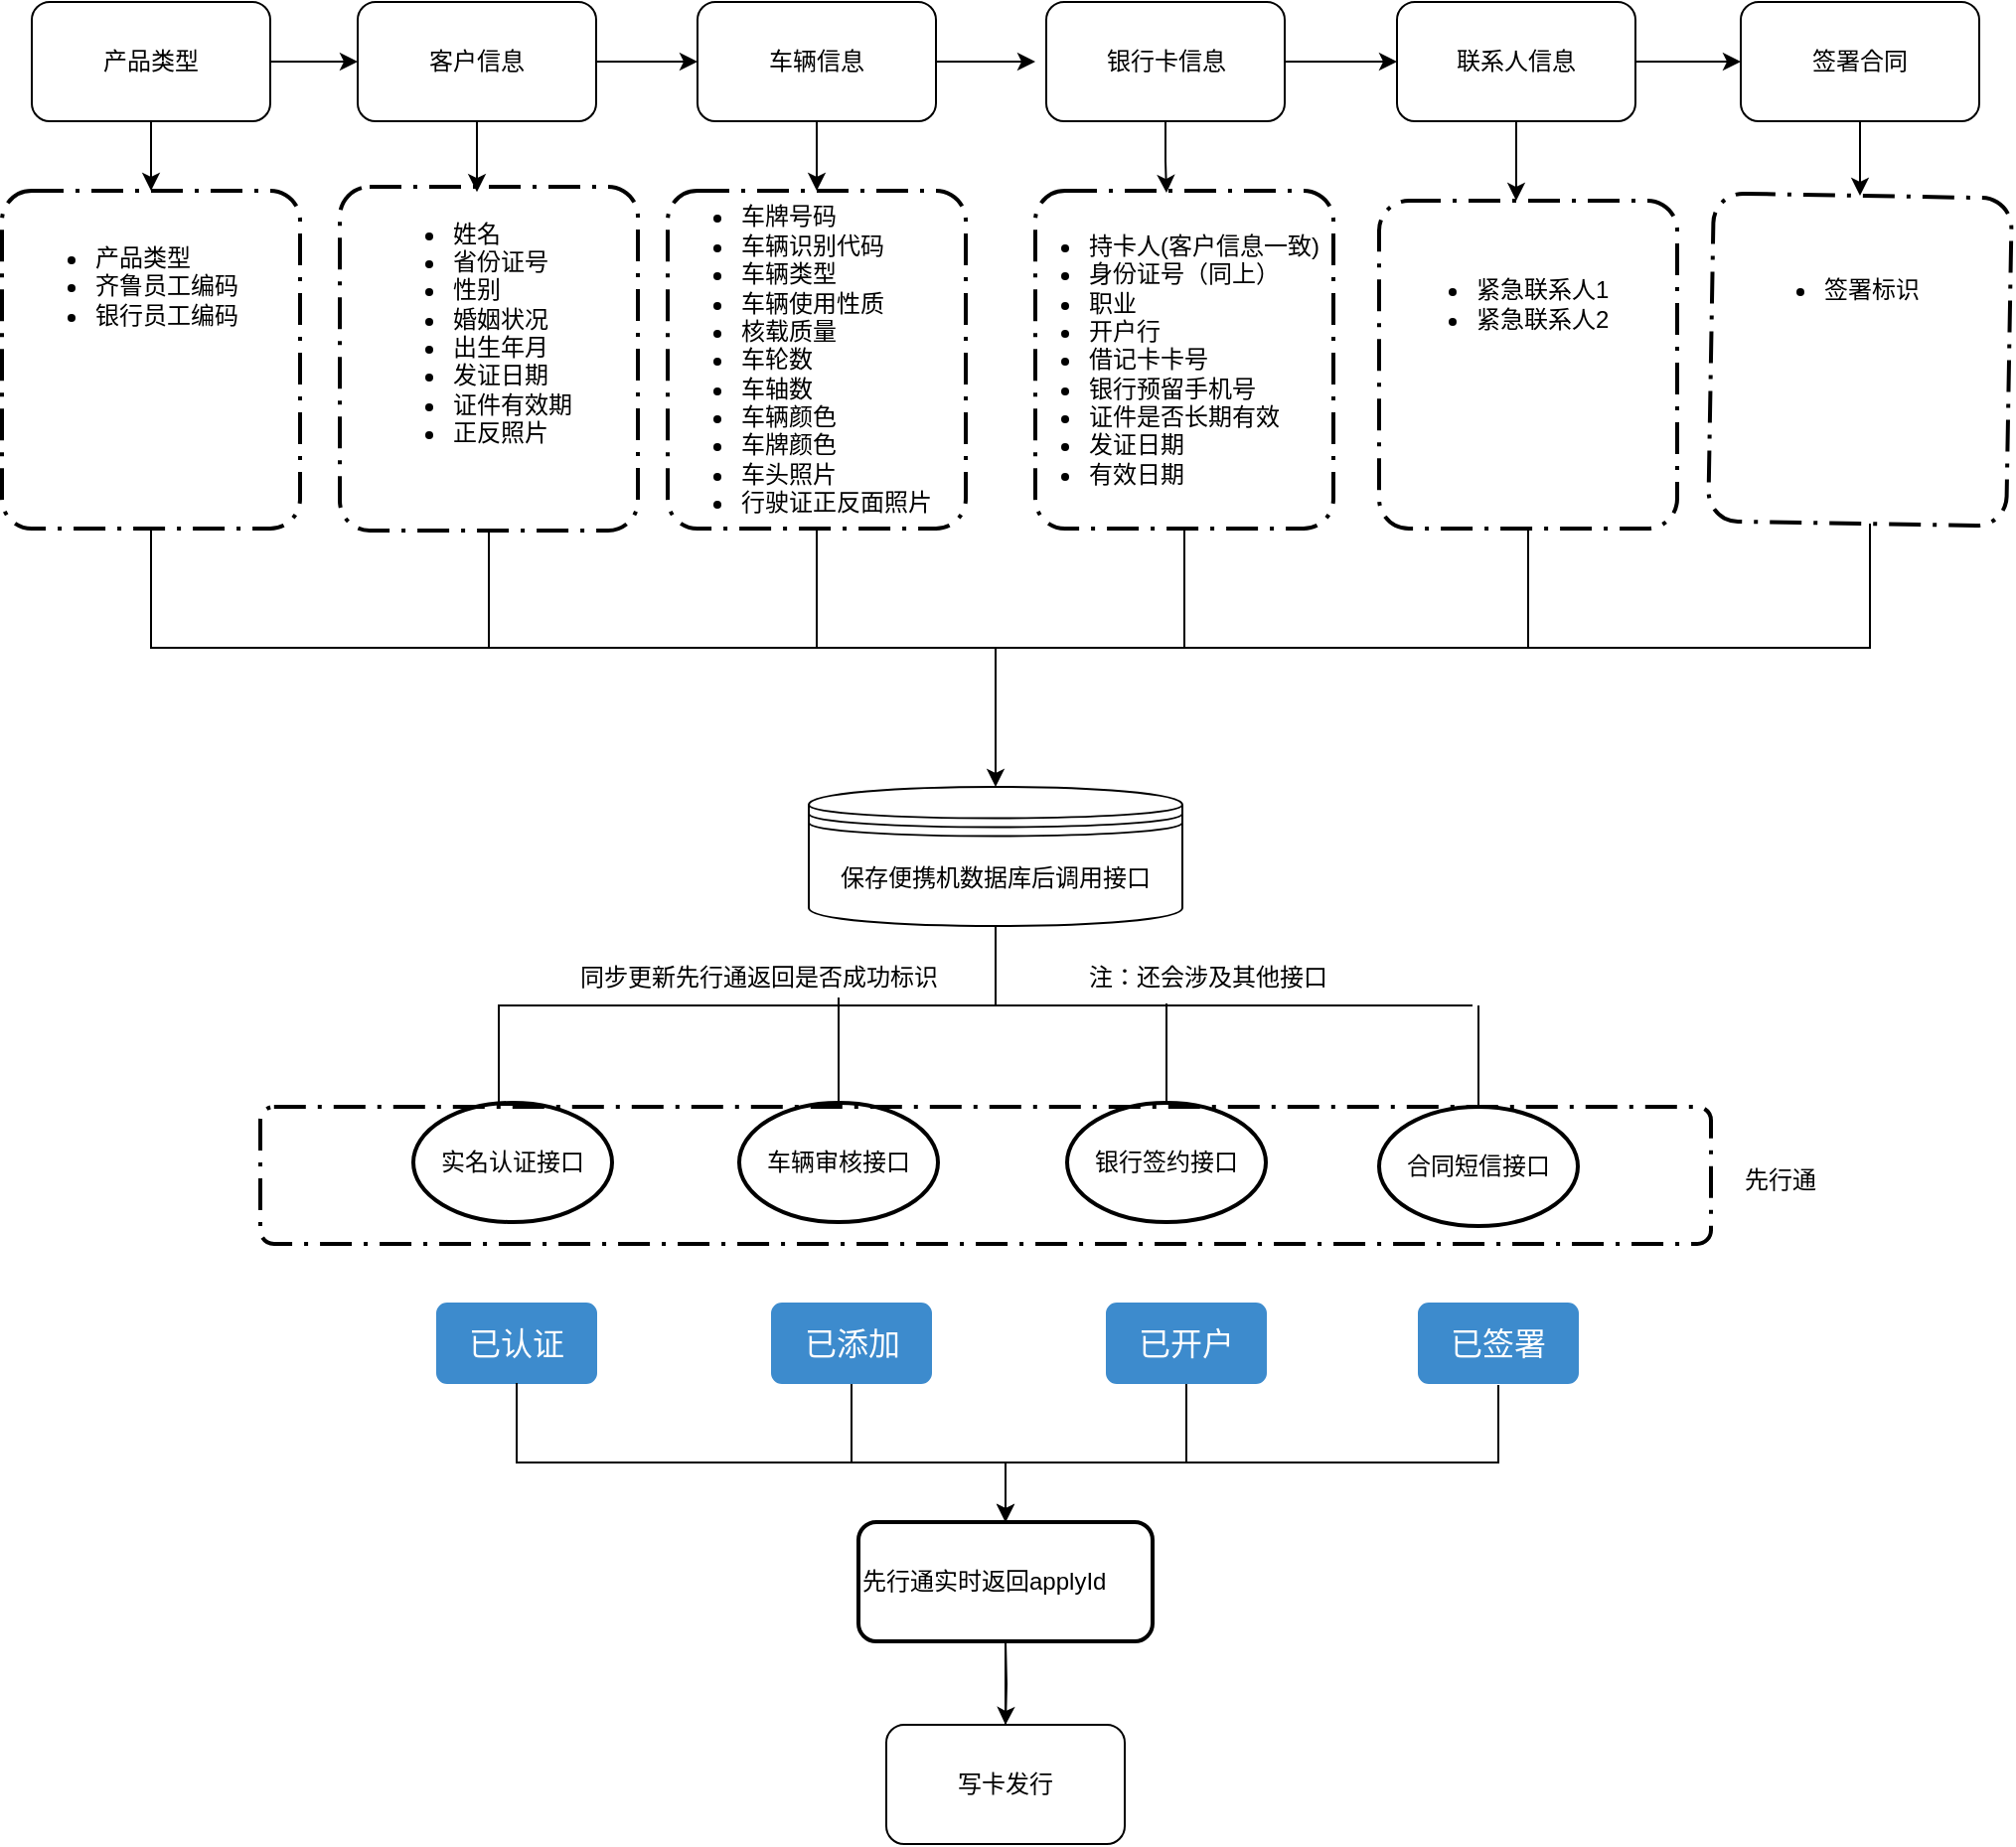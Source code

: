 <mxfile version="12.0.0" type="device" pages="1"><diagram id="1N6lemdDcDbaMCjVV9XI" name="第 1 页"><mxGraphModel dx="1662" dy="856" grid="1" gridSize="10" guides="1" tooltips="1" connect="1" arrows="1" fold="1" page="1" pageScale="1" pageWidth="2339" pageHeight="3300" math="0" shadow="0"><root><mxCell id="0"/><mxCell id="1" parent="0"/><mxCell id="YWE68v3yV9LgZ2iv2R5s-34" style="edgeStyle=orthogonalEdgeStyle;rounded=0;orthogonalLoop=1;jettySize=auto;html=1;entryX=0;entryY=0.5;entryDx=0;entryDy=0;" parent="1" source="YWE68v3yV9LgZ2iv2R5s-2" target="YWE68v3yV9LgZ2iv2R5s-5" edge="1"><mxGeometry relative="1" as="geometry"/></mxCell><mxCell id="YWE68v3yV9LgZ2iv2R5s-39" style="edgeStyle=orthogonalEdgeStyle;rounded=0;orthogonalLoop=1;jettySize=auto;html=1;entryX=0.46;entryY=0.015;entryDx=0;entryDy=0;entryPerimeter=0;" parent="1" source="YWE68v3yV9LgZ2iv2R5s-2" target="YWE68v3yV9LgZ2iv2R5s-26" edge="1"><mxGeometry relative="1" as="geometry"/></mxCell><mxCell id="YWE68v3yV9LgZ2iv2R5s-2" value="客户信息" style="rounded=1;whiteSpace=wrap;html=1;" parent="1" vertex="1"><mxGeometry x="429" y="95" width="120" height="60" as="geometry"/></mxCell><mxCell id="YWE68v3yV9LgZ2iv2R5s-33" style="edgeStyle=orthogonalEdgeStyle;rounded=0;orthogonalLoop=1;jettySize=auto;html=1;entryX=0;entryY=0.5;entryDx=0;entryDy=0;" parent="1" source="YWE68v3yV9LgZ2iv2R5s-4" target="YWE68v3yV9LgZ2iv2R5s-2" edge="1"><mxGeometry relative="1" as="geometry"/></mxCell><mxCell id="YWE68v3yV9LgZ2iv2R5s-46" style="edgeStyle=orthogonalEdgeStyle;rounded=0;orthogonalLoop=1;jettySize=auto;html=1;entryX=0.5;entryY=0;entryDx=0;entryDy=0;" parent="1" source="YWE68v3yV9LgZ2iv2R5s-4" target="YWE68v3yV9LgZ2iv2R5s-27" edge="1"><mxGeometry relative="1" as="geometry"/></mxCell><mxCell id="YWE68v3yV9LgZ2iv2R5s-4" value="产品类型" style="rounded=1;whiteSpace=wrap;html=1;" parent="1" vertex="1"><mxGeometry x="265" y="95" width="120" height="60" as="geometry"/></mxCell><mxCell id="YWE68v3yV9LgZ2iv2R5s-35" style="edgeStyle=orthogonalEdgeStyle;rounded=0;orthogonalLoop=1;jettySize=auto;html=1;" parent="1" source="YWE68v3yV9LgZ2iv2R5s-5" edge="1"><mxGeometry relative="1" as="geometry"><mxPoint x="770" y="125" as="targetPoint"/></mxGeometry></mxCell><mxCell id="YWE68v3yV9LgZ2iv2R5s-41" style="edgeStyle=orthogonalEdgeStyle;rounded=0;orthogonalLoop=1;jettySize=auto;html=1;entryX=0.5;entryY=0;entryDx=0;entryDy=0;" parent="1" source="YWE68v3yV9LgZ2iv2R5s-5" target="YWE68v3yV9LgZ2iv2R5s-25" edge="1"><mxGeometry relative="1" as="geometry"/></mxCell><mxCell id="YWE68v3yV9LgZ2iv2R5s-5" value="车辆信息" style="rounded=1;whiteSpace=wrap;html=1;" parent="1" vertex="1"><mxGeometry x="600" y="95" width="120" height="60" as="geometry"/></mxCell><mxCell id="YWE68v3yV9LgZ2iv2R5s-36" style="edgeStyle=orthogonalEdgeStyle;rounded=0;orthogonalLoop=1;jettySize=auto;html=1;entryX=0;entryY=0.5;entryDx=0;entryDy=0;" parent="1" source="YWE68v3yV9LgZ2iv2R5s-6" target="YWE68v3yV9LgZ2iv2R5s-7" edge="1"><mxGeometry relative="1" as="geometry"/></mxCell><mxCell id="YWE68v3yV9LgZ2iv2R5s-42" style="edgeStyle=orthogonalEdgeStyle;rounded=0;orthogonalLoop=1;jettySize=auto;html=1;entryX=0.44;entryY=0.006;entryDx=0;entryDy=0;entryPerimeter=0;" parent="1" source="YWE68v3yV9LgZ2iv2R5s-6" target="YWE68v3yV9LgZ2iv2R5s-24" edge="1"><mxGeometry relative="1" as="geometry"/></mxCell><mxCell id="YWE68v3yV9LgZ2iv2R5s-6" value="银行卡信息" style="rounded=1;whiteSpace=wrap;html=1;" parent="1" vertex="1"><mxGeometry x="775.5" y="95" width="120" height="60" as="geometry"/></mxCell><mxCell id="YWE68v3yV9LgZ2iv2R5s-44" style="edgeStyle=orthogonalEdgeStyle;rounded=0;orthogonalLoop=1;jettySize=auto;html=1;entryX=0.46;entryY=0;entryDx=0;entryDy=0;entryPerimeter=0;" parent="1" source="YWE68v3yV9LgZ2iv2R5s-7" target="YWE68v3yV9LgZ2iv2R5s-28" edge="1"><mxGeometry relative="1" as="geometry"/></mxCell><mxCell id="YWE68v3yV9LgZ2iv2R5s-77" style="edgeStyle=orthogonalEdgeStyle;rounded=0;orthogonalLoop=1;jettySize=auto;html=1;startArrow=classic;startFill=1;endArrow=none;endFill=0;exitX=0;exitY=0.5;exitDx=0;exitDy=0;" parent="1" source="YWE68v3yV9LgZ2iv2R5s-76" target="YWE68v3yV9LgZ2iv2R5s-7" edge="1"><mxGeometry relative="1" as="geometry"/></mxCell><mxCell id="YWE68v3yV9LgZ2iv2R5s-7" value="联系人信息" style="rounded=1;whiteSpace=wrap;html=1;" parent="1" vertex="1"><mxGeometry x="952" y="95" width="120" height="60" as="geometry"/></mxCell><mxCell id="YWE68v3yV9LgZ2iv2R5s-11" value="&lt;ul&gt;&lt;li&gt;姓名&lt;/li&gt;&lt;li&gt;省份证号&lt;/li&gt;&lt;li&gt;性别&lt;/li&gt;&lt;li&gt;婚姻状况&lt;/li&gt;&lt;li&gt;出生年月&lt;/li&gt;&lt;li&gt;发证日期&lt;/li&gt;&lt;li&gt;证件有效期&lt;/li&gt;&lt;li&gt;正反照片&lt;/li&gt;&lt;/ul&gt;" style="text;strokeColor=none;fillColor=none;html=1;whiteSpace=wrap;verticalAlign=middle;overflow=hidden;" parent="1" vertex="1"><mxGeometry x="435" y="190" width="110" height="130" as="geometry"/></mxCell><mxCell id="YWE68v3yV9LgZ2iv2R5s-12" value="&lt;ul&gt;&lt;li&gt;车牌号码&lt;/li&gt;&lt;li&gt;车辆识别代码&lt;/li&gt;&lt;li&gt;车辆类型&lt;/li&gt;&lt;li&gt;车辆使用性质&lt;/li&gt;&lt;li&gt;核载质量&lt;/li&gt;&lt;li&gt;车轮数&lt;/li&gt;&lt;li&gt;车轴数&lt;/li&gt;&lt;li&gt;车辆颜色&lt;/li&gt;&lt;li&gt;车牌颜色&lt;/li&gt;&lt;li&gt;车头照片&lt;/li&gt;&lt;li&gt;行驶证正反面照片&lt;/li&gt;&lt;/ul&gt;" style="text;strokeColor=none;fillColor=none;html=1;whiteSpace=wrap;verticalAlign=middle;overflow=hidden;" parent="1" vertex="1"><mxGeometry x="580" y="180" width="150" height="190" as="geometry"/></mxCell><mxCell id="YWE68v3yV9LgZ2iv2R5s-13" value="&lt;ul&gt;&lt;li&gt;持卡人(客户信息一致)&lt;/li&gt;&lt;li&gt;身份证号（同上）&lt;/li&gt;&lt;li&gt;职业&lt;/li&gt;&lt;li&gt;开户行&lt;/li&gt;&lt;li&gt;借记卡卡号&lt;/li&gt;&lt;li&gt;银行预留手机号&lt;/li&gt;&lt;li&gt;证件是否长期有效&lt;/li&gt;&lt;li&gt;发证日期&lt;/li&gt;&lt;li&gt;有效日期&lt;/li&gt;&lt;/ul&gt;" style="text;strokeColor=none;fillColor=none;html=1;whiteSpace=wrap;verticalAlign=middle;overflow=hidden;" parent="1" vertex="1"><mxGeometry x="755" y="180" width="165" height="190" as="geometry"/></mxCell><mxCell id="YWE68v3yV9LgZ2iv2R5s-14" value="&lt;div&gt;&lt;br&gt;&lt;/div&gt;&lt;ul&gt;&lt;li&gt;紧急联系人1&lt;/li&gt;&lt;li&gt;紧急联系人2&lt;/li&gt;&lt;/ul&gt;" style="text;strokeColor=none;fillColor=none;html=1;whiteSpace=wrap;verticalAlign=middle;overflow=hidden;" parent="1" vertex="1"><mxGeometry x="950" y="195" width="150" height="90" as="geometry"/></mxCell><mxCell id="YWE68v3yV9LgZ2iv2R5s-15" value="&lt;ul&gt;&lt;li&gt;产品类型&lt;/li&gt;&lt;li&gt;齐鲁员工编码&lt;/li&gt;&lt;li&gt;银行员工编码&lt;/li&gt;&lt;/ul&gt;" style="text;strokeColor=none;fillColor=none;html=1;whiteSpace=wrap;verticalAlign=middle;overflow=hidden;" parent="1" vertex="1"><mxGeometry x="255" y="195" width="125" height="85" as="geometry"/></mxCell><mxCell id="YWE68v3yV9LgZ2iv2R5s-17" value="已认证" style="html=1;shadow=0;dashed=0;shape=mxgraph.bootstrap.rrect;rSize=5;fillColor=#3D8BCD;align=center;strokeColor=#3D8BCD;fontColor=#ffffff;fontSize=16;whiteSpace=wrap;" parent="1" vertex="1"><mxGeometry x="469" y="750" width="80" height="40" as="geometry"/></mxCell><mxCell id="K7AHxVRNhH9S9at8EoLv-3" style="edgeStyle=orthogonalEdgeStyle;rounded=0;orthogonalLoop=1;jettySize=auto;html=1;startArrow=none;startFill=0;endArrow=none;endFill=0;" parent="1" source="YWE68v3yV9LgZ2iv2R5s-18" edge="1"><mxGeometry relative="1" as="geometry"><mxPoint x="677.5" y="830" as="targetPoint"/></mxGeometry></mxCell><mxCell id="YWE68v3yV9LgZ2iv2R5s-18" value="已添加" style="html=1;shadow=0;dashed=0;shape=mxgraph.bootstrap.rrect;rSize=5;fillColor=#3D8BCD;align=center;strokeColor=#3D8BCD;fontColor=#ffffff;fontSize=16;whiteSpace=wrap;" parent="1" vertex="1"><mxGeometry x="637.5" y="750" width="80" height="40" as="geometry"/></mxCell><mxCell id="K7AHxVRNhH9S9at8EoLv-4" style="edgeStyle=orthogonalEdgeStyle;rounded=0;orthogonalLoop=1;jettySize=auto;html=1;startArrow=none;startFill=0;endArrow=none;endFill=0;" parent="1" source="YWE68v3yV9LgZ2iv2R5s-19" edge="1"><mxGeometry relative="1" as="geometry"><mxPoint x="846" y="830" as="targetPoint"/></mxGeometry></mxCell><mxCell id="YWE68v3yV9LgZ2iv2R5s-19" value="已开户" style="html=1;shadow=0;dashed=0;shape=mxgraph.bootstrap.rrect;rSize=5;fillColor=#3D8BCD;align=center;strokeColor=#3D8BCD;fontColor=#ffffff;fontSize=16;whiteSpace=wrap;" parent="1" vertex="1"><mxGeometry x="806" y="750" width="80" height="40" as="geometry"/></mxCell><mxCell id="YWE68v3yV9LgZ2iv2R5s-20" value="已签署" style="html=1;shadow=0;dashed=0;shape=mxgraph.bootstrap.rrect;rSize=5;fillColor=#3D8BCD;align=center;strokeColor=#3D8BCD;fontColor=#ffffff;fontSize=16;whiteSpace=wrap;" parent="1" vertex="1"><mxGeometry x="963" y="750" width="80" height="40" as="geometry"/></mxCell><mxCell id="YWE68v3yV9LgZ2iv2R5s-68" style="edgeStyle=elbowEdgeStyle;orthogonalLoop=1;jettySize=auto;elbow=vertical;html=1;rounded=1;startArrow=none;startFill=0;endArrow=none;endFill=0;" parent="1" source="YWE68v3yV9LgZ2iv2R5s-24" edge="1"><mxGeometry relative="1" as="geometry"><mxPoint x="845" y="420" as="targetPoint"/></mxGeometry></mxCell><mxCell id="YWE68v3yV9LgZ2iv2R5s-24" value="" style="rounded=1;arcSize=10;dashed=1;strokeColor=#000000;fillColor=none;gradientColor=none;dashPattern=8 3 1 3;strokeWidth=2;" parent="1" vertex="1"><mxGeometry x="770" y="190" width="150" height="170" as="geometry"/></mxCell><mxCell id="YWE68v3yV9LgZ2iv2R5s-67" style="edgeStyle=elbowEdgeStyle;orthogonalLoop=1;jettySize=auto;elbow=vertical;html=1;rounded=1;startArrow=none;startFill=0;endArrow=none;endFill=0;" parent="1" target="YWE68v3yV9LgZ2iv2R5s-25" edge="1"><mxGeometry relative="1" as="geometry"><mxPoint x="660" y="420" as="sourcePoint"/></mxGeometry></mxCell><mxCell id="YWE68v3yV9LgZ2iv2R5s-25" value="" style="rounded=1;arcSize=10;dashed=1;strokeColor=#000000;fillColor=none;gradientColor=none;dashPattern=8 3 1 3;strokeWidth=2;" parent="1" vertex="1"><mxGeometry x="585" y="190" width="150" height="170" as="geometry"/></mxCell><mxCell id="YWE68v3yV9LgZ2iv2R5s-66" style="edgeStyle=elbowEdgeStyle;orthogonalLoop=1;jettySize=auto;elbow=vertical;html=1;rounded=1;startArrow=none;startFill=0;endArrow=none;endFill=0;" parent="1" source="YWE68v3yV9LgZ2iv2R5s-26" edge="1"><mxGeometry relative="1" as="geometry"><mxPoint x="495" y="420" as="targetPoint"/></mxGeometry></mxCell><mxCell id="YWE68v3yV9LgZ2iv2R5s-26" value="" style="rounded=1;arcSize=10;dashed=1;strokeColor=#000000;fillColor=none;gradientColor=none;dashPattern=8 3 1 3;strokeWidth=2;" parent="1" vertex="1"><mxGeometry x="420" y="188" width="150" height="173" as="geometry"/></mxCell><mxCell id="YWE68v3yV9LgZ2iv2R5s-63" style="edgeStyle=elbowEdgeStyle;orthogonalLoop=1;jettySize=auto;elbow=vertical;html=1;rounded=0;startArrow=none;startFill=0;endArrow=none;endFill=0;" parent="1" source="YWE68v3yV9LgZ2iv2R5s-27" edge="1"><mxGeometry relative="1" as="geometry"><mxPoint x="1190" y="410" as="targetPoint"/><Array as="points"><mxPoint x="760" y="420"/><mxPoint x="760" y="430"/><mxPoint x="1020" y="440"/><mxPoint x="1050" y="450"/></Array></mxGeometry></mxCell><mxCell id="YWE68v3yV9LgZ2iv2R5s-27" value="" style="rounded=1;arcSize=10;dashed=1;strokeColor=#000000;fillColor=none;gradientColor=none;dashPattern=8 3 1 3;strokeWidth=2;" parent="1" vertex="1"><mxGeometry x="250" y="190" width="150" height="170" as="geometry"/></mxCell><mxCell id="YWE68v3yV9LgZ2iv2R5s-64" style="edgeStyle=elbowEdgeStyle;orthogonalLoop=1;jettySize=auto;elbow=vertical;html=1;rounded=1;startArrow=none;startFill=0;endArrow=none;endFill=0;" parent="1" source="YWE68v3yV9LgZ2iv2R5s-28" edge="1"><mxGeometry relative="1" as="geometry"><mxPoint x="1018" y="420" as="targetPoint"/></mxGeometry></mxCell><mxCell id="YWE68v3yV9LgZ2iv2R5s-28" value="" style="rounded=1;arcSize=10;dashed=1;strokeColor=#000000;fillColor=none;gradientColor=none;dashPattern=8 3 1 3;strokeWidth=2;" parent="1" vertex="1"><mxGeometry x="943" y="195" width="150" height="165" as="geometry"/></mxCell><mxCell id="YWE68v3yV9LgZ2iv2R5s-30" value="实名认证接口" style="strokeWidth=2;html=1;shape=mxgraph.flowchart.start_1;whiteSpace=wrap;" parent="1" vertex="1"><mxGeometry x="457" y="649" width="100" height="60" as="geometry"/></mxCell><mxCell id="YWE68v3yV9LgZ2iv2R5s-85" style="edgeStyle=orthogonalEdgeStyle;rounded=0;orthogonalLoop=1;jettySize=auto;html=1;entryX=0.48;entryY=1.05;entryDx=0;entryDy=0;entryPerimeter=0;startArrow=none;startFill=0;endArrow=none;endFill=0;" parent="1" source="YWE68v3yV9LgZ2iv2R5s-31" edge="1"><mxGeometry relative="1" as="geometry"><mxPoint x="671" y="596" as="targetPoint"/></mxGeometry></mxCell><mxCell id="YWE68v3yV9LgZ2iv2R5s-31" value="车辆审核接口" style="strokeWidth=2;html=1;shape=mxgraph.flowchart.start_1;whiteSpace=wrap;" parent="1" vertex="1"><mxGeometry x="621" y="649" width="100" height="60" as="geometry"/></mxCell><mxCell id="YWE68v3yV9LgZ2iv2R5s-84" style="edgeStyle=orthogonalEdgeStyle;rounded=0;orthogonalLoop=1;jettySize=auto;html=1;startArrow=none;startFill=0;endArrow=none;endFill=0;" parent="1" target="YWE68v3yV9LgZ2iv2R5s-49" edge="1"><mxGeometry relative="1" as="geometry"><mxPoint x="990" y="600" as="sourcePoint"/><Array as="points"><mxPoint x="800" y="600"/><mxPoint x="750" y="600"/></Array></mxGeometry></mxCell><mxCell id="YWE68v3yV9LgZ2iv2R5s-88" style="edgeStyle=orthogonalEdgeStyle;rounded=0;orthogonalLoop=1;jettySize=auto;html=1;entryX=0.031;entryY=1.2;entryDx=0;entryDy=0;entryPerimeter=0;startArrow=none;startFill=0;endArrow=none;endFill=0;" parent="1" source="YWE68v3yV9LgZ2iv2R5s-32" edge="1"><mxGeometry relative="1" as="geometry"><mxPoint x="836" y="599" as="targetPoint"/></mxGeometry></mxCell><mxCell id="YWE68v3yV9LgZ2iv2R5s-32" value="银行签约接口" style="strokeWidth=2;html=1;shape=mxgraph.flowchart.start_1;whiteSpace=wrap;" parent="1" vertex="1"><mxGeometry x="786" y="649" width="100" height="60" as="geometry"/></mxCell><mxCell id="YWE68v3yV9LgZ2iv2R5s-71" style="edgeStyle=orthogonalEdgeStyle;rounded=0;orthogonalLoop=1;jettySize=auto;html=1;entryX=0.5;entryY=0;entryDx=0;entryDy=0;entryPerimeter=0;startArrow=none;startFill=0;endArrow=none;endFill=0;" parent="1" source="YWE68v3yV9LgZ2iv2R5s-49" target="YWE68v3yV9LgZ2iv2R5s-30" edge="1"><mxGeometry relative="1" as="geometry"><Array as="points"><mxPoint x="750" y="600"/><mxPoint x="500" y="600"/><mxPoint x="500" y="650"/><mxPoint x="507" y="650"/></Array></mxGeometry></mxCell><mxCell id="YWE68v3yV9LgZ2iv2R5s-83" style="edgeStyle=orthogonalEdgeStyle;rounded=0;orthogonalLoop=1;jettySize=auto;html=1;startArrow=classic;startFill=1;endArrow=none;endFill=0;" parent="1" source="YWE68v3yV9LgZ2iv2R5s-49" edge="1"><mxGeometry relative="1" as="geometry"><mxPoint x="750" y="420" as="targetPoint"/></mxGeometry></mxCell><mxCell id="YWE68v3yV9LgZ2iv2R5s-49" value="保存便携机数据库后调用接口" style="shape=datastore;whiteSpace=wrap;html=1;" parent="1" vertex="1"><mxGeometry x="656" y="490" width="188" height="70" as="geometry"/></mxCell><mxCell id="YWE68v3yV9LgZ2iv2R5s-74" value="同步更新先行通返回是否成功标识" style="text;html=1;resizable=0;points=[];autosize=1;align=left;verticalAlign=top;spacingTop=-4;" parent="1" vertex="1"><mxGeometry x="539" y="576" width="200" height="20" as="geometry"/></mxCell><mxCell id="YWE68v3yV9LgZ2iv2R5s-75" value="注：还会涉及其他接口" style="text;html=1;resizable=0;points=[];autosize=1;align=left;verticalAlign=top;spacingTop=-4;" parent="1" vertex="1"><mxGeometry x="795" y="576" width="140" height="20" as="geometry"/></mxCell><mxCell id="YWE68v3yV9LgZ2iv2R5s-80" style="edgeStyle=orthogonalEdgeStyle;rounded=0;orthogonalLoop=1;jettySize=auto;html=1;startArrow=classic;startFill=1;endArrow=none;endFill=0;" parent="1" source="YWE68v3yV9LgZ2iv2R5s-78" target="YWE68v3yV9LgZ2iv2R5s-76" edge="1"><mxGeometry relative="1" as="geometry"/></mxCell><mxCell id="YWE68v3yV9LgZ2iv2R5s-76" value="签署合同" style="rounded=1;whiteSpace=wrap;html=1;" parent="1" vertex="1"><mxGeometry x="1125" y="95" width="120" height="60" as="geometry"/></mxCell><mxCell id="YWE68v3yV9LgZ2iv2R5s-82" style="edgeStyle=orthogonalEdgeStyle;rounded=0;orthogonalLoop=1;jettySize=auto;html=1;startArrow=none;startFill=0;endArrow=none;endFill=0;" parent="1" edge="1"><mxGeometry relative="1" as="geometry"><mxPoint x="1190" y="410" as="targetPoint"/><mxPoint x="1190.0" y="357.513" as="sourcePoint"/></mxGeometry></mxCell><mxCell id="YWE68v3yV9LgZ2iv2R5s-78" value="" style="rounded=1;arcSize=10;dashed=1;strokeColor=#000000;fillColor=none;gradientColor=none;dashPattern=8 3 1 3;strokeWidth=2;rotation=1;" parent="1" vertex="1"><mxGeometry x="1110" y="192.5" width="150" height="165" as="geometry"/></mxCell><mxCell id="YWE68v3yV9LgZ2iv2R5s-81" value="&lt;ul&gt;&lt;li&gt;签署标识&lt;/li&gt;&lt;/ul&gt;" style="text;strokeColor=none;fillColor=none;html=1;whiteSpace=wrap;verticalAlign=middle;overflow=hidden;align=left;" parent="1" vertex="1"><mxGeometry x="1125" y="210" width="100" height="60" as="geometry"/></mxCell><mxCell id="YWE68v3yV9LgZ2iv2R5s-87" style="edgeStyle=orthogonalEdgeStyle;rounded=0;orthogonalLoop=1;jettySize=auto;html=1;startArrow=none;startFill=0;endArrow=none;endFill=0;" parent="1" source="YWE68v3yV9LgZ2iv2R5s-86" edge="1"><mxGeometry relative="1" as="geometry"><mxPoint x="993" y="600" as="targetPoint"/></mxGeometry></mxCell><mxCell id="YWE68v3yV9LgZ2iv2R5s-86" value="合同短信接口" style="strokeWidth=2;html=1;shape=mxgraph.flowchart.start_1;whiteSpace=wrap;" parent="1" vertex="1"><mxGeometry x="943" y="651" width="100" height="60" as="geometry"/></mxCell><mxCell id="YWE68v3yV9LgZ2iv2R5s-89" value="" style="rounded=1;arcSize=10;dashed=1;strokeColor=#000000;fillColor=none;gradientColor=none;dashPattern=8 3 1 3;strokeWidth=2;" parent="1" vertex="1"><mxGeometry x="380" y="651" width="730" height="69" as="geometry"/></mxCell><mxCell id="YWE68v3yV9LgZ2iv2R5s-90" value="先行通" style="text;html=1;resizable=0;points=[];autosize=1;align=left;verticalAlign=top;spacingTop=-4;" parent="1" vertex="1"><mxGeometry x="1125" y="678" width="50" height="20" as="geometry"/></mxCell><mxCell id="K7AHxVRNhH9S9at8EoLv-1" style="edgeStyle=orthogonalEdgeStyle;rounded=0;orthogonalLoop=1;jettySize=auto;html=1;" parent="1" source="YWE68v3yV9LgZ2iv2R5s-17" target="YWE68v3yV9LgZ2iv2R5s-100" edge="1"><mxGeometry relative="1" as="geometry"><Array as="points"><mxPoint x="509" y="830"/><mxPoint x="755" y="830"/></Array></mxGeometry></mxCell><mxCell id="K7AHxVRNhH9S9at8EoLv-2" style="edgeStyle=orthogonalEdgeStyle;rounded=0;orthogonalLoop=1;jettySize=auto;html=1;startArrow=none;startFill=0;exitX=0.5;exitY=1.025;exitDx=0;exitDy=0;exitPerimeter=0;" parent="1" source="YWE68v3yV9LgZ2iv2R5s-20" target="YWE68v3yV9LgZ2iv2R5s-100" edge="1"><mxGeometry relative="1" as="geometry"><Array as="points"><mxPoint x="1003" y="830"/><mxPoint x="755" y="830"/></Array></mxGeometry></mxCell><mxCell id="YWE68v3yV9LgZ2iv2R5s-100" value="先行通实时返回applyId" style="rounded=1;whiteSpace=wrap;html=1;strokeWidth=2;align=left;" parent="1" vertex="1"><mxGeometry x="681" y="860" width="148" height="60" as="geometry"/></mxCell><mxCell id="K7AHxVRNhH9S9at8EoLv-5" style="edgeStyle=orthogonalEdgeStyle;rounded=0;orthogonalLoop=1;jettySize=auto;html=1;startArrow=none;startFill=0;endArrow=none;endFill=0;" parent="1" edge="1"><mxGeometry relative="1" as="geometry"><mxPoint x="755" y="962" as="targetPoint"/><mxPoint x="755" y="920" as="sourcePoint"/></mxGeometry></mxCell><mxCell id="K7AHxVRNhH9S9at8EoLv-7" value="" style="edgeStyle=orthogonalEdgeStyle;rounded=0;orthogonalLoop=1;jettySize=auto;html=1;startArrow=none;startFill=0;endArrow=classic;endFill=1;" parent="1" target="K7AHxVRNhH9S9at8EoLv-6" edge="1"><mxGeometry relative="1" as="geometry"><mxPoint x="755" y="920" as="sourcePoint"/></mxGeometry></mxCell><mxCell id="K7AHxVRNhH9S9at8EoLv-6" value="写卡发行" style="rounded=1;whiteSpace=wrap;html=1;" parent="1" vertex="1"><mxGeometry x="695" y="962" width="120" height="60" as="geometry"/></mxCell></root></mxGraphModel></diagram></mxfile>